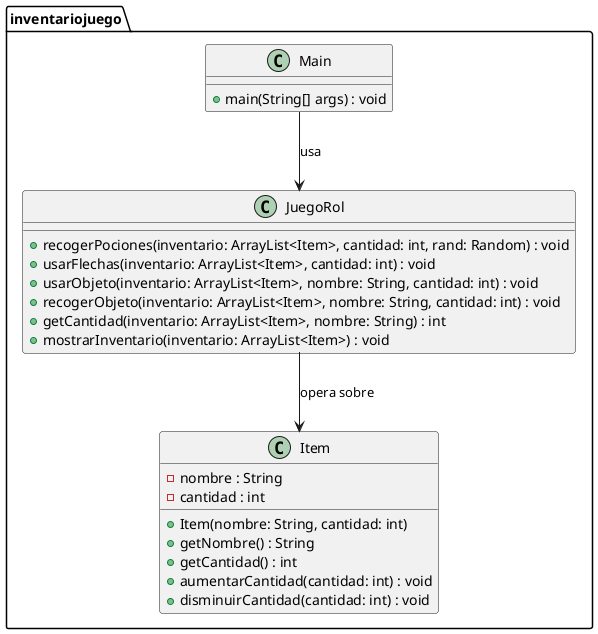 @startuml

package inventariojuego {

    class Main {
        +main(String[] args) : void
    }

    class JuegoRol {
        +recogerPociones(inventario: ArrayList<Item>, cantidad: int, rand: Random) : void
        +usarFlechas(inventario: ArrayList<Item>, cantidad: int) : void
        +usarObjeto(inventario: ArrayList<Item>, nombre: String, cantidad: int) : void
        +recogerObjeto(inventario: ArrayList<Item>, nombre: String, cantidad: int) : void
        +getCantidad(inventario: ArrayList<Item>, nombre: String) : int
        +mostrarInventario(inventario: ArrayList<Item>) : void
    }

    class Item {
        -nombre : String
        -cantidad : int
        +Item(nombre: String, cantidad: int)
        +getNombre() : String
        +getCantidad() : int
        +aumentarCantidad(cantidad: int) : void
        +disminuirCantidad(cantidad: int) : void
    }

    Main --> JuegoRol : usa
    JuegoRol --> Item : opera sobre
}

@enduml
